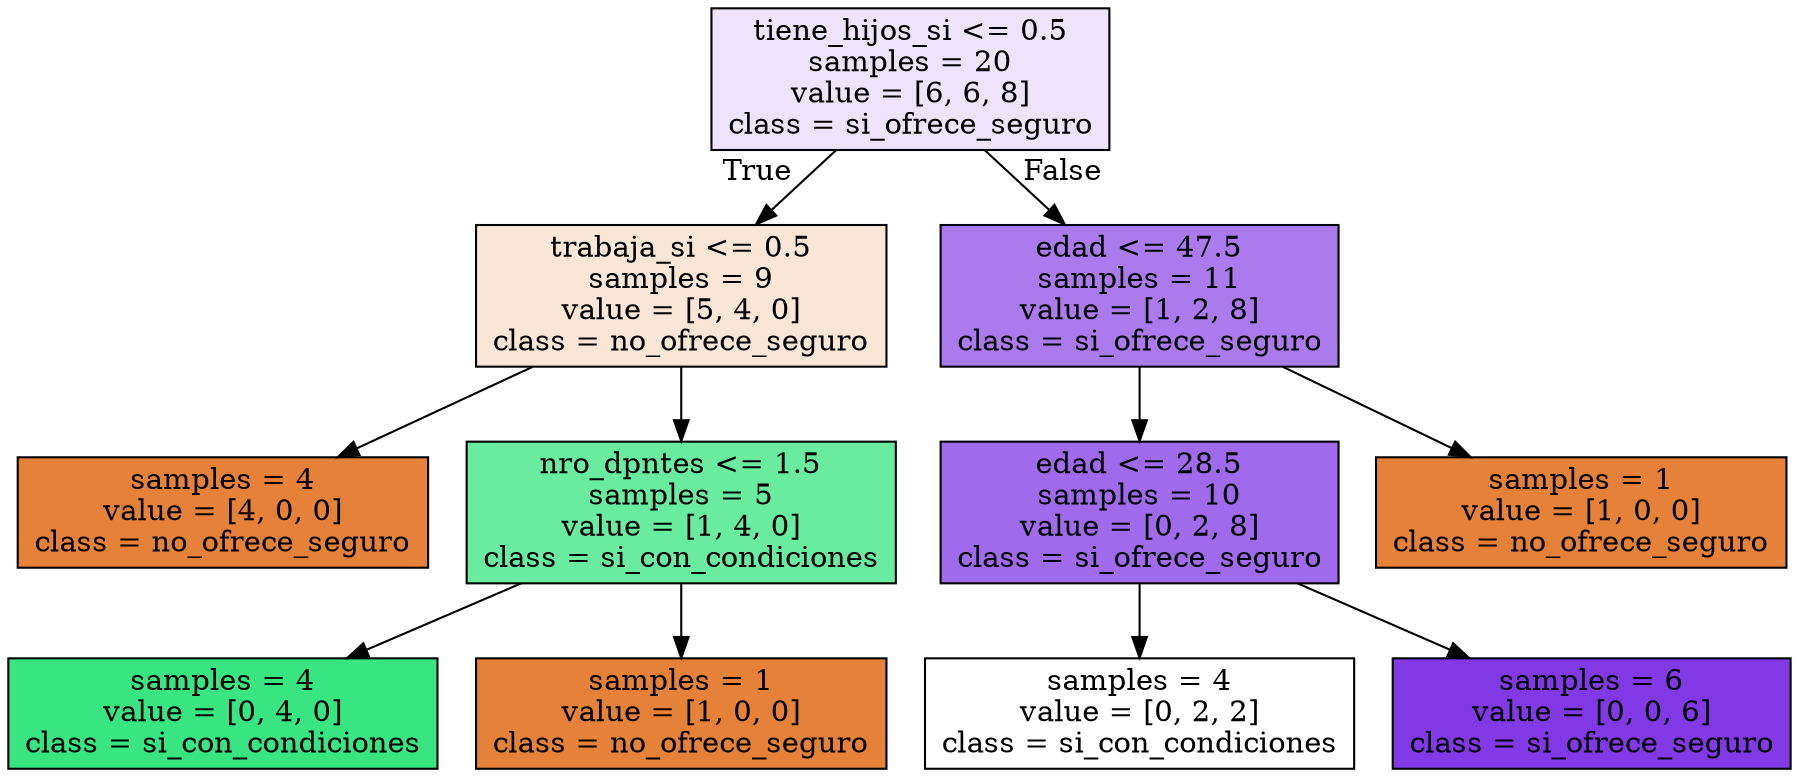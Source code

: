 digraph Tree {
node [shape=box, style="filled", color="black"] ;
0 [label="tiene_hijos_si <= 0.5\nsamples = 20\nvalue = [6, 6, 8]\nclass = si_ofrece_seguro", fillcolor="#ede3fb"] ;
1 [label="trabaja_si <= 0.5\nsamples = 9\nvalue = [5, 4, 0]\nclass = no_ofrece_seguro", fillcolor="#fae6d7"] ;
0 -> 1 [labeldistance=2.5, labelangle=45, headlabel="True"] ;
2 [label="samples = 4\nvalue = [4, 0, 0]\nclass = no_ofrece_seguro", fillcolor="#e58139"] ;
1 -> 2 ;
3 [label="nro_dpntes <= 1.5\nsamples = 5\nvalue = [1, 4, 0]\nclass = si_con_condiciones", fillcolor="#6aeca0"] ;
1 -> 3 ;
4 [label="samples = 4\nvalue = [0, 4, 0]\nclass = si_con_condiciones", fillcolor="#39e581"] ;
3 -> 4 ;
5 [label="samples = 1\nvalue = [1, 0, 0]\nclass = no_ofrece_seguro", fillcolor="#e58139"] ;
3 -> 5 ;
6 [label="edad <= 47.5\nsamples = 11\nvalue = [1, 2, 8]\nclass = si_ofrece_seguro", fillcolor="#ab7bee"] ;
0 -> 6 [labeldistance=2.5, labelangle=-45, headlabel="False"] ;
7 [label="edad <= 28.5\nsamples = 10\nvalue = [0, 2, 8]\nclass = si_ofrece_seguro", fillcolor="#a06aec"] ;
6 -> 7 ;
8 [label="samples = 4\nvalue = [0, 2, 2]\nclass = si_con_condiciones", fillcolor="#ffffff"] ;
7 -> 8 ;
9 [label="samples = 6\nvalue = [0, 0, 6]\nclass = si_ofrece_seguro", fillcolor="#8139e5"] ;
7 -> 9 ;
10 [label="samples = 1\nvalue = [1, 0, 0]\nclass = no_ofrece_seguro", fillcolor="#e58139"] ;
6 -> 10 ;
}